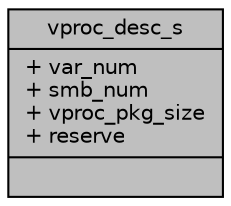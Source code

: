 digraph "vproc_desc_s"
{
 // INTERACTIVE_SVG=YES
 // LATEX_PDF_SIZE
  bgcolor="transparent";
  edge [fontname="Helvetica",fontsize="10",labelfontname="Helvetica",labelfontsize="10"];
  node [fontname="Helvetica",fontsize="10",shape=record];
  Node1 [label="{vproc_desc_s\n|+ var_num\l+ smb_num\l+ vproc_pkg_size\l+ reserve\l|}",height=0.2,width=0.4,color="black", fillcolor="grey75", style="filled", fontcolor="black",tooltip=" "];
}
